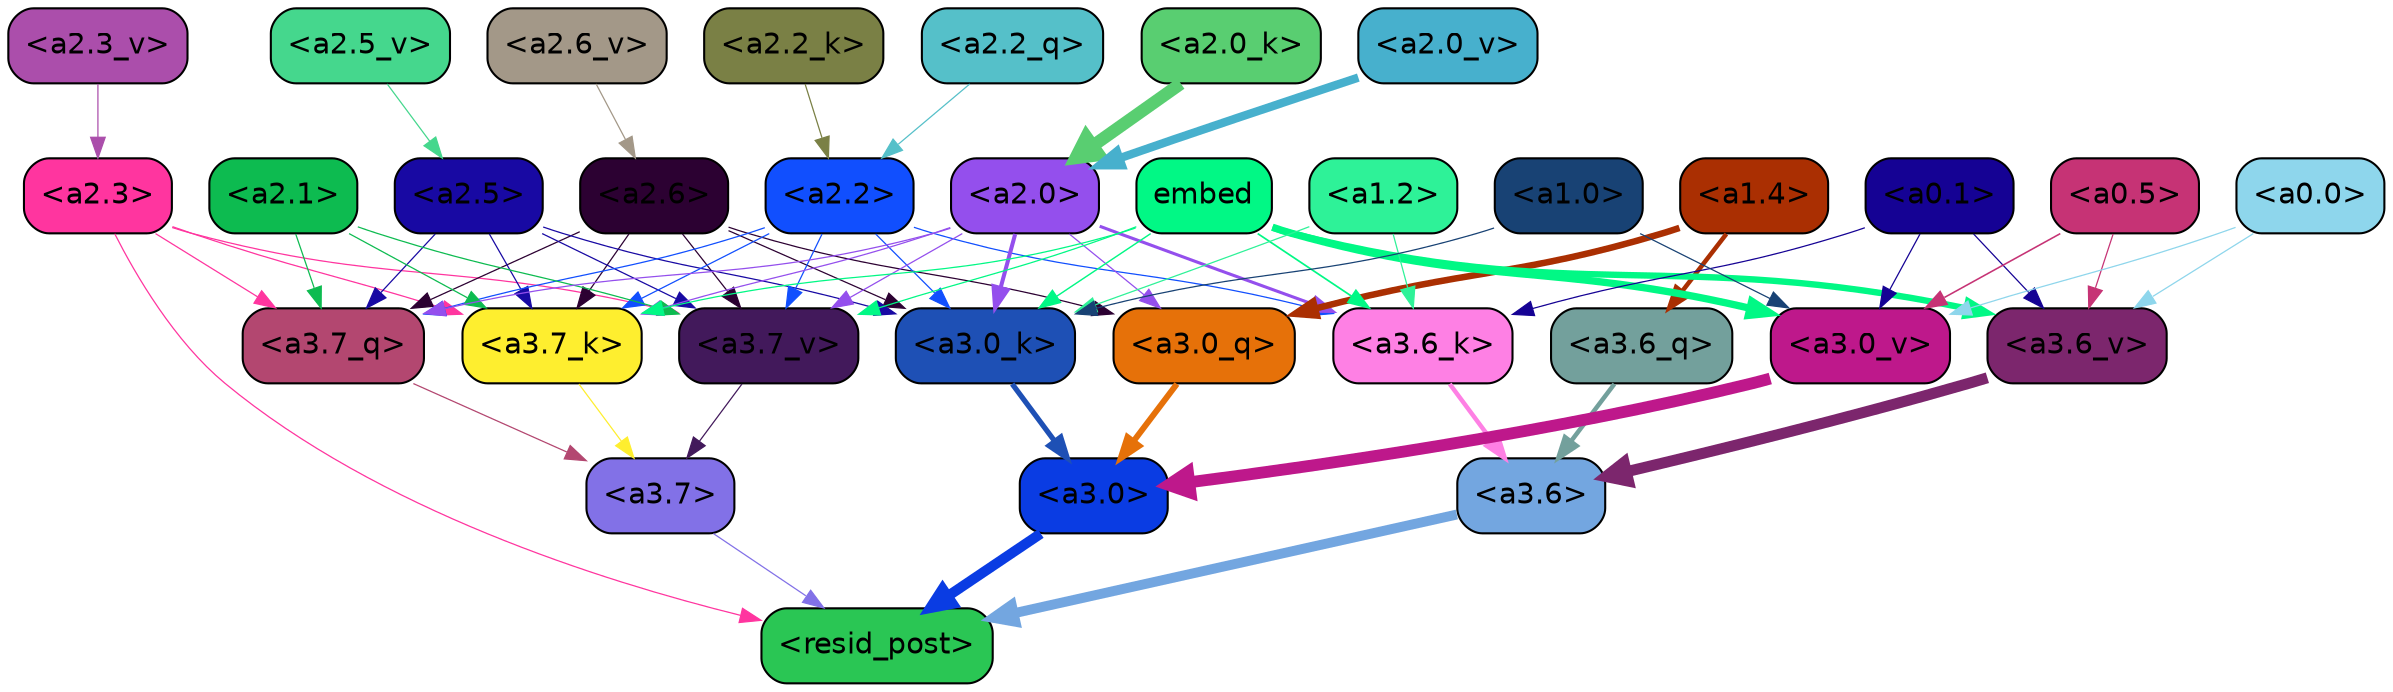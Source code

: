 strict digraph "" {
	graph [bgcolor=transparent,
		layout=dot,
		overlap=false,
		splines=true
	];
	"<a3.7>"	[color=black,
		fillcolor="#8271e7",
		fontname=Helvetica,
		shape=box,
		style="filled, rounded"];
	"<resid_post>"	[color=black,
		fillcolor="#2ac654",
		fontname=Helvetica,
		shape=box,
		style="filled, rounded"];
	"<a3.7>" -> "<resid_post>"	[color="#8271e7",
		penwidth=0.6];
	"<a3.6>"	[color=black,
		fillcolor="#73a6e0",
		fontname=Helvetica,
		shape=box,
		style="filled, rounded"];
	"<a3.6>" -> "<resid_post>"	[color="#73a6e0",
		penwidth=4.7534414529800415];
	"<a3.0>"	[color=black,
		fillcolor="#0a3ce3",
		fontname=Helvetica,
		shape=box,
		style="filled, rounded"];
	"<a3.0>" -> "<resid_post>"	[color="#0a3ce3",
		penwidth=4.898576855659485];
	"<a2.3>"	[color=black,
		fillcolor="#ff359f",
		fontname=Helvetica,
		shape=box,
		style="filled, rounded"];
	"<a2.3>" -> "<resid_post>"	[color="#ff359f",
		penwidth=0.6];
	"<a3.7_q>"	[color=black,
		fillcolor="#b34770",
		fontname=Helvetica,
		shape=box,
		style="filled, rounded"];
	"<a2.3>" -> "<a3.7_q>"	[color="#ff359f",
		penwidth=0.6];
	"<a3.7_k>"	[color=black,
		fillcolor="#feee2f",
		fontname=Helvetica,
		shape=box,
		style="filled, rounded"];
	"<a2.3>" -> "<a3.7_k>"	[color="#ff359f",
		penwidth=0.6];
	"<a3.7_v>"	[color=black,
		fillcolor="#42195b",
		fontname=Helvetica,
		shape=box,
		style="filled, rounded"];
	"<a2.3>" -> "<a3.7_v>"	[color="#ff359f",
		penwidth=0.6];
	"<a3.7_q>" -> "<a3.7>"	[color="#b34770",
		penwidth=0.6];
	"<a3.6_q>"	[color=black,
		fillcolor="#73a09c",
		fontname=Helvetica,
		shape=box,
		style="filled, rounded"];
	"<a3.6_q>" -> "<a3.6>"	[color="#73a09c",
		penwidth=2.160832464694977];
	"<a3.0_q>"	[color=black,
		fillcolor="#e67109",
		fontname=Helvetica,
		shape=box,
		style="filled, rounded"];
	"<a3.0_q>" -> "<a3.0>"	[color="#e67109",
		penwidth=2.870753765106201];
	"<a3.7_k>" -> "<a3.7>"	[color="#feee2f",
		penwidth=0.6];
	"<a3.6_k>"	[color=black,
		fillcolor="#fe80e4",
		fontname=Helvetica,
		shape=box,
		style="filled, rounded"];
	"<a3.6_k>" -> "<a3.6>"	[color="#fe80e4",
		penwidth=2.13908451795578];
	"<a3.0_k>"	[color=black,
		fillcolor="#1e50b5",
		fontname=Helvetica,
		shape=box,
		style="filled, rounded"];
	"<a3.0_k>" -> "<a3.0>"	[color="#1e50b5",
		penwidth=2.520303964614868];
	"<a3.7_v>" -> "<a3.7>"	[color="#42195b",
		penwidth=0.6];
	"<a3.6_v>"	[color=black,
		fillcolor="#7c266d",
		fontname=Helvetica,
		shape=box,
		style="filled, rounded"];
	"<a3.6_v>" -> "<a3.6>"	[color="#7c266d",
		penwidth=5.297133803367615];
	"<a3.0_v>"	[color=black,
		fillcolor="#be188b",
		fontname=Helvetica,
		shape=box,
		style="filled, rounded"];
	"<a3.0_v>" -> "<a3.0>"	[color="#be188b",
		penwidth=5.680712580680847];
	"<a2.6>"	[color=black,
		fillcolor="#2c0132",
		fontname=Helvetica,
		shape=box,
		style="filled, rounded"];
	"<a2.6>" -> "<a3.7_q>"	[color="#2c0132",
		penwidth=0.6];
	"<a2.6>" -> "<a3.0_q>"	[color="#2c0132",
		penwidth=0.6];
	"<a2.6>" -> "<a3.7_k>"	[color="#2c0132",
		penwidth=0.6];
	"<a2.6>" -> "<a3.0_k>"	[color="#2c0132",
		penwidth=0.6];
	"<a2.6>" -> "<a3.7_v>"	[color="#2c0132",
		penwidth=0.6];
	"<a2.5>"	[color=black,
		fillcolor="#1809a3",
		fontname=Helvetica,
		shape=box,
		style="filled, rounded"];
	"<a2.5>" -> "<a3.7_q>"	[color="#1809a3",
		penwidth=0.6];
	"<a2.5>" -> "<a3.7_k>"	[color="#1809a3",
		penwidth=0.6];
	"<a2.5>" -> "<a3.0_k>"	[color="#1809a3",
		penwidth=0.6];
	"<a2.5>" -> "<a3.7_v>"	[color="#1809a3",
		penwidth=0.6];
	"<a2.2>"	[color=black,
		fillcolor="#114ffe",
		fontname=Helvetica,
		shape=box,
		style="filled, rounded"];
	"<a2.2>" -> "<a3.7_q>"	[color="#114ffe",
		penwidth=0.6];
	"<a2.2>" -> "<a3.7_k>"	[color="#114ffe",
		penwidth=0.6];
	"<a2.2>" -> "<a3.6_k>"	[color="#114ffe",
		penwidth=0.6];
	"<a2.2>" -> "<a3.0_k>"	[color="#114ffe",
		penwidth=0.6];
	"<a2.2>" -> "<a3.7_v>"	[color="#114ffe",
		penwidth=0.6];
	"<a2.1>"	[color=black,
		fillcolor="#0dbb50",
		fontname=Helvetica,
		shape=box,
		style="filled, rounded"];
	"<a2.1>" -> "<a3.7_q>"	[color="#0dbb50",
		penwidth=0.6];
	"<a2.1>" -> "<a3.7_k>"	[color="#0dbb50",
		penwidth=0.6];
	"<a2.1>" -> "<a3.7_v>"	[color="#0dbb50",
		penwidth=0.6];
	"<a2.0>"	[color=black,
		fillcolor="#944fed",
		fontname=Helvetica,
		shape=box,
		style="filled, rounded"];
	"<a2.0>" -> "<a3.7_q>"	[color="#944fed",
		penwidth=0.6];
	"<a2.0>" -> "<a3.0_q>"	[color="#944fed",
		penwidth=0.6];
	"<a2.0>" -> "<a3.7_k>"	[color="#944fed",
		penwidth=0.6];
	"<a2.0>" -> "<a3.6_k>"	[color="#944fed",
		penwidth=1.4807794839143753];
	"<a2.0>" -> "<a3.0_k>"	[color="#944fed",
		penwidth=1.9436544477939606];
	"<a2.0>" -> "<a3.7_v>"	[color="#944fed",
		penwidth=0.6];
	"<a1.4>"	[color=black,
		fillcolor="#aa2f02",
		fontname=Helvetica,
		shape=box,
		style="filled, rounded"];
	"<a1.4>" -> "<a3.6_q>"	[color="#aa2f02",
		penwidth=2.1635248363018036];
	"<a1.4>" -> "<a3.0_q>"	[color="#aa2f02",
		penwidth=3.1362746953964233];
	embed	[color=black,
		fillcolor="#01f885",
		fontname=Helvetica,
		shape=box,
		style="filled, rounded"];
	embed -> "<a3.7_k>"	[color="#01f885",
		penwidth=0.6];
	embed -> "<a3.6_k>"	[color="#01f885",
		penwidth=0.8202246725559235];
	embed -> "<a3.0_k>"	[color="#01f885",
		penwidth=0.6771316379308701];
	embed -> "<a3.7_v>"	[color="#01f885",
		penwidth=0.6];
	embed -> "<a3.6_v>"	[color="#01f885",
		penwidth=3.067279100418091];
	embed -> "<a3.0_v>"	[color="#01f885",
		penwidth=3.5202720761299133];
	"<a1.2>"	[color=black,
		fillcolor="#2ef298",
		fontname=Helvetica,
		shape=box,
		style="filled, rounded"];
	"<a1.2>" -> "<a3.6_k>"	[color="#2ef298",
		penwidth=0.6];
	"<a1.2>" -> "<a3.0_k>"	[color="#2ef298",
		penwidth=0.6];
	"<a0.1>"	[color=black,
		fillcolor="#150294",
		fontname=Helvetica,
		shape=box,
		style="filled, rounded"];
	"<a0.1>" -> "<a3.6_k>"	[color="#150294",
		penwidth=0.6];
	"<a0.1>" -> "<a3.6_v>"	[color="#150294",
		penwidth=0.6];
	"<a0.1>" -> "<a3.0_v>"	[color="#150294",
		penwidth=0.6];
	"<a1.0>"	[color=black,
		fillcolor="#184274",
		fontname=Helvetica,
		shape=box,
		style="filled, rounded"];
	"<a1.0>" -> "<a3.0_k>"	[color="#184274",
		penwidth=0.6];
	"<a1.0>" -> "<a3.0_v>"	[color="#184274",
		penwidth=0.6];
	"<a0.5>"	[color=black,
		fillcolor="#c63375",
		fontname=Helvetica,
		shape=box,
		style="filled, rounded"];
	"<a0.5>" -> "<a3.6_v>"	[color="#c63375",
		penwidth=0.6];
	"<a0.5>" -> "<a3.0_v>"	[color="#c63375",
		penwidth=0.764040544629097];
	"<a0.0>"	[color=black,
		fillcolor="#8ed6ec",
		fontname=Helvetica,
		shape=box,
		style="filled, rounded"];
	"<a0.0>" -> "<a3.6_v>"	[color="#8ed6ec",
		penwidth=0.6];
	"<a0.0>" -> "<a3.0_v>"	[color="#8ed6ec",
		penwidth=0.6];
	"<a2.2_q>"	[color=black,
		fillcolor="#55c0c9",
		fontname=Helvetica,
		shape=box,
		style="filled, rounded"];
	"<a2.2_q>" -> "<a2.2>"	[color="#55c0c9",
		penwidth=0.6];
	"<a2.2_k>"	[color=black,
		fillcolor="#7a8045",
		fontname=Helvetica,
		shape=box,
		style="filled, rounded"];
	"<a2.2_k>" -> "<a2.2>"	[color="#7a8045",
		penwidth=0.6];
	"<a2.0_k>"	[color=black,
		fillcolor="#59ce71",
		fontname=Helvetica,
		shape=box,
		style="filled, rounded"];
	"<a2.0_k>" -> "<a2.0>"	[color="#59ce71",
		penwidth=6.029795527458191];
	"<a2.6_v>"	[color=black,
		fillcolor="#a39888",
		fontname=Helvetica,
		shape=box,
		style="filled, rounded"];
	"<a2.6_v>" -> "<a2.6>"	[color="#a39888",
		penwidth=0.6];
	"<a2.5_v>"	[color=black,
		fillcolor="#45d78d",
		fontname=Helvetica,
		shape=box,
		style="filled, rounded"];
	"<a2.5_v>" -> "<a2.5>"	[color="#45d78d",
		penwidth=0.6];
	"<a2.3_v>"	[color=black,
		fillcolor="#ab4eab",
		fontname=Helvetica,
		shape=box,
		style="filled, rounded"];
	"<a2.3_v>" -> "<a2.3>"	[color="#ab4eab",
		penwidth=0.6];
	"<a2.0_v>"	[color=black,
		fillcolor="#47b0cd",
		fontname=Helvetica,
		shape=box,
		style="filled, rounded"];
	"<a2.0_v>" -> "<a2.0>"	[color="#47b0cd",
		penwidth=4.041402816772461];
}
